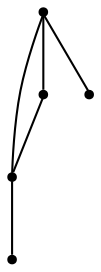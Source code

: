 graph {
  node [shape=point,comment="{\"directed\":false,\"doi\":\"10.1007/978-3-642-18469-7_5\",\"figure\":\"1 (1)\"}"]

  v0 [pos="824.1665861428133,701.7002900742657"]
  v1 [pos="938.1731893650991,762.5933408893352"]
  v2 [pos="788.7874162992672,831.3418529198977"]
  v3 [pos="637.431283716756,845.0939971220103"]
  v4 [pos="633.5030363200661,705.6259858520119"]

  v0 -- v1 [id="-1",pos="824.1665861428133,701.7002900742657 938.1731893650991,762.5933408893352 938.1731893650991,762.5933408893352 938.1731893650991,762.5933408893352"]
  v3 -- v4 [id="-2",pos="637.431283716756,845.0939971220103 633.5030363200661,705.6259858520119 633.5030363200661,705.6259858520119 633.5030363200661,705.6259858520119"]
  v3 -- v0 [id="-3",pos="637.431283716756,845.0939971220103 824.1665861428133,701.7002900742657 824.1665861428133,701.7002900742657 824.1665861428133,701.7002900742657"]
  v3 -- v2 [id="-4",pos="637.431283716756,845.0939971220103 788.7874162992672,831.3418529198977 788.7874162992672,831.3418529198977 788.7874162992672,831.3418529198977"]
  v2 -- v0 [id="-5",pos="788.7874162992672,831.3418529198977 824.1665861428133,701.7002900742657 824.1665861428133,701.7002900742657 824.1665861428133,701.7002900742657"]
}